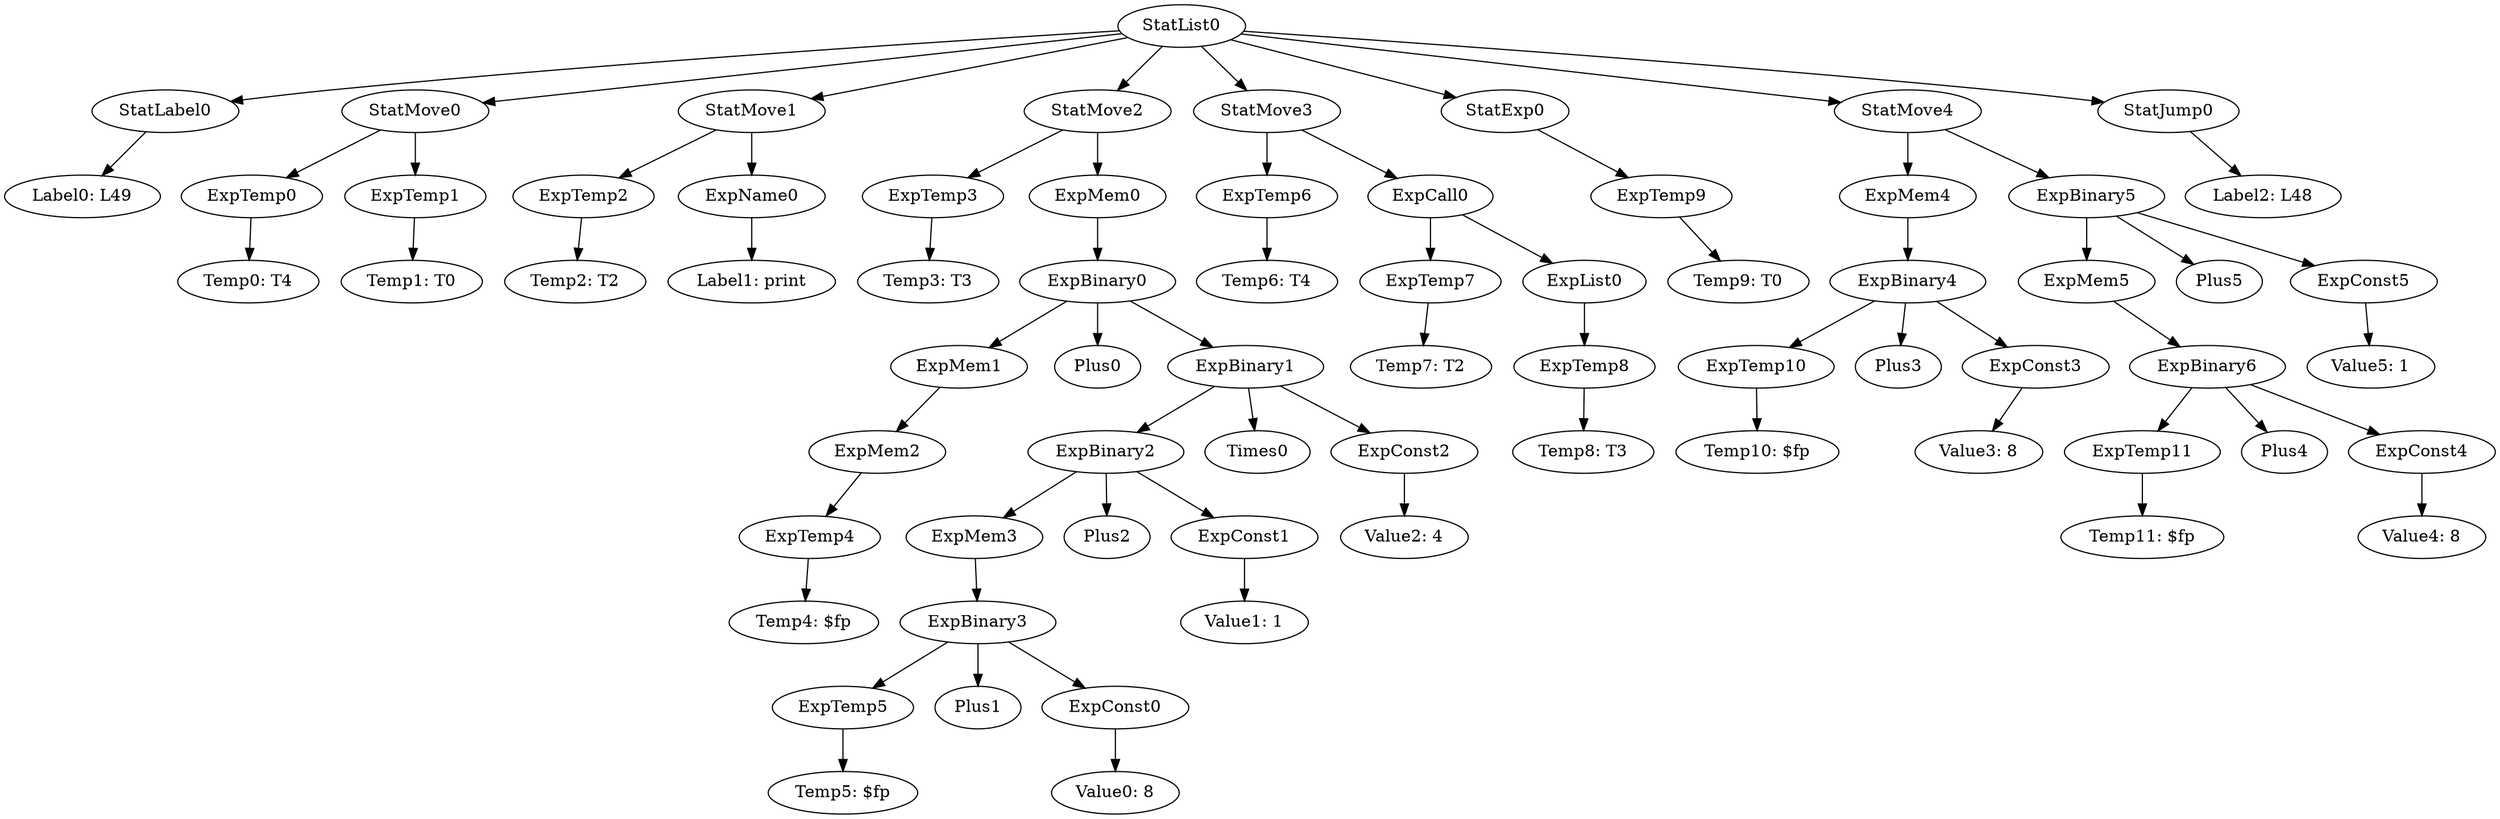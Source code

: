 digraph {
	ordering = out;
	ExpBinary5 -> ExpMem5;
	ExpBinary5 -> Plus5;
	ExpBinary5 -> ExpConst5;
	ExpConst3 -> "Value3: 8";
	ExpBinary4 -> ExpTemp10;
	ExpBinary4 -> Plus3;
	ExpBinary4 -> ExpConst3;
	ExpConst4 -> "Value4: 8";
	StatExp0 -> ExpTemp9;
	ExpTemp9 -> "Temp9: T0";
	ExpList0 -> ExpTemp8;
	ExpTemp11 -> "Temp11: $fp";
	StatMove3 -> ExpTemp6;
	StatMove3 -> ExpCall0;
	ExpTemp6 -> "Temp6: T4";
	ExpBinary6 -> ExpTemp11;
	ExpBinary6 -> Plus4;
	ExpBinary6 -> ExpConst4;
	StatMove4 -> ExpMem4;
	StatMove4 -> ExpBinary5;
	ExpMem0 -> ExpBinary0;
	ExpName0 -> "Label1: print";
	StatMove2 -> ExpTemp3;
	StatMove2 -> ExpMem0;
	ExpTemp10 -> "Temp10: $fp";
	ExpTemp2 -> "Temp2: T2";
	ExpMem5 -> ExpBinary6;
	ExpTemp8 -> "Temp8: T3";
	StatMove1 -> ExpTemp2;
	StatMove1 -> ExpName0;
	ExpConst1 -> "Value1: 1";
	ExpTemp3 -> "Temp3: T3";
	StatLabel0 -> "Label0: L49";
	StatList0 -> StatLabel0;
	StatList0 -> StatMove0;
	StatList0 -> StatMove1;
	StatList0 -> StatMove2;
	StatList0 -> StatMove3;
	StatList0 -> StatExp0;
	StatList0 -> StatMove4;
	StatList0 -> StatJump0;
	ExpTemp0 -> "Temp0: T4";
	StatJump0 -> "Label2: L48";
	ExpCall0 -> ExpTemp7;
	ExpCall0 -> ExpList0;
	ExpMem2 -> ExpTemp4;
	ExpConst5 -> "Value5: 1";
	ExpBinary3 -> ExpTemp5;
	ExpBinary3 -> Plus1;
	ExpBinary3 -> ExpConst0;
	StatMove0 -> ExpTemp0;
	StatMove0 -> ExpTemp1;
	ExpTemp7 -> "Temp7: T2";
	ExpTemp4 -> "Temp4: $fp";
	ExpBinary2 -> ExpMem3;
	ExpBinary2 -> Plus2;
	ExpBinary2 -> ExpConst1;
	ExpMem1 -> ExpMem2;
	ExpConst0 -> "Value0: 8";
	ExpMem4 -> ExpBinary4;
	ExpBinary0 -> ExpMem1;
	ExpBinary0 -> Plus0;
	ExpBinary0 -> ExpBinary1;
	ExpTemp1 -> "Temp1: T0";
	ExpTemp5 -> "Temp5: $fp";
	ExpMem3 -> ExpBinary3;
	ExpBinary1 -> ExpBinary2;
	ExpBinary1 -> Times0;
	ExpBinary1 -> ExpConst2;
	ExpConst2 -> "Value2: 4";
}


